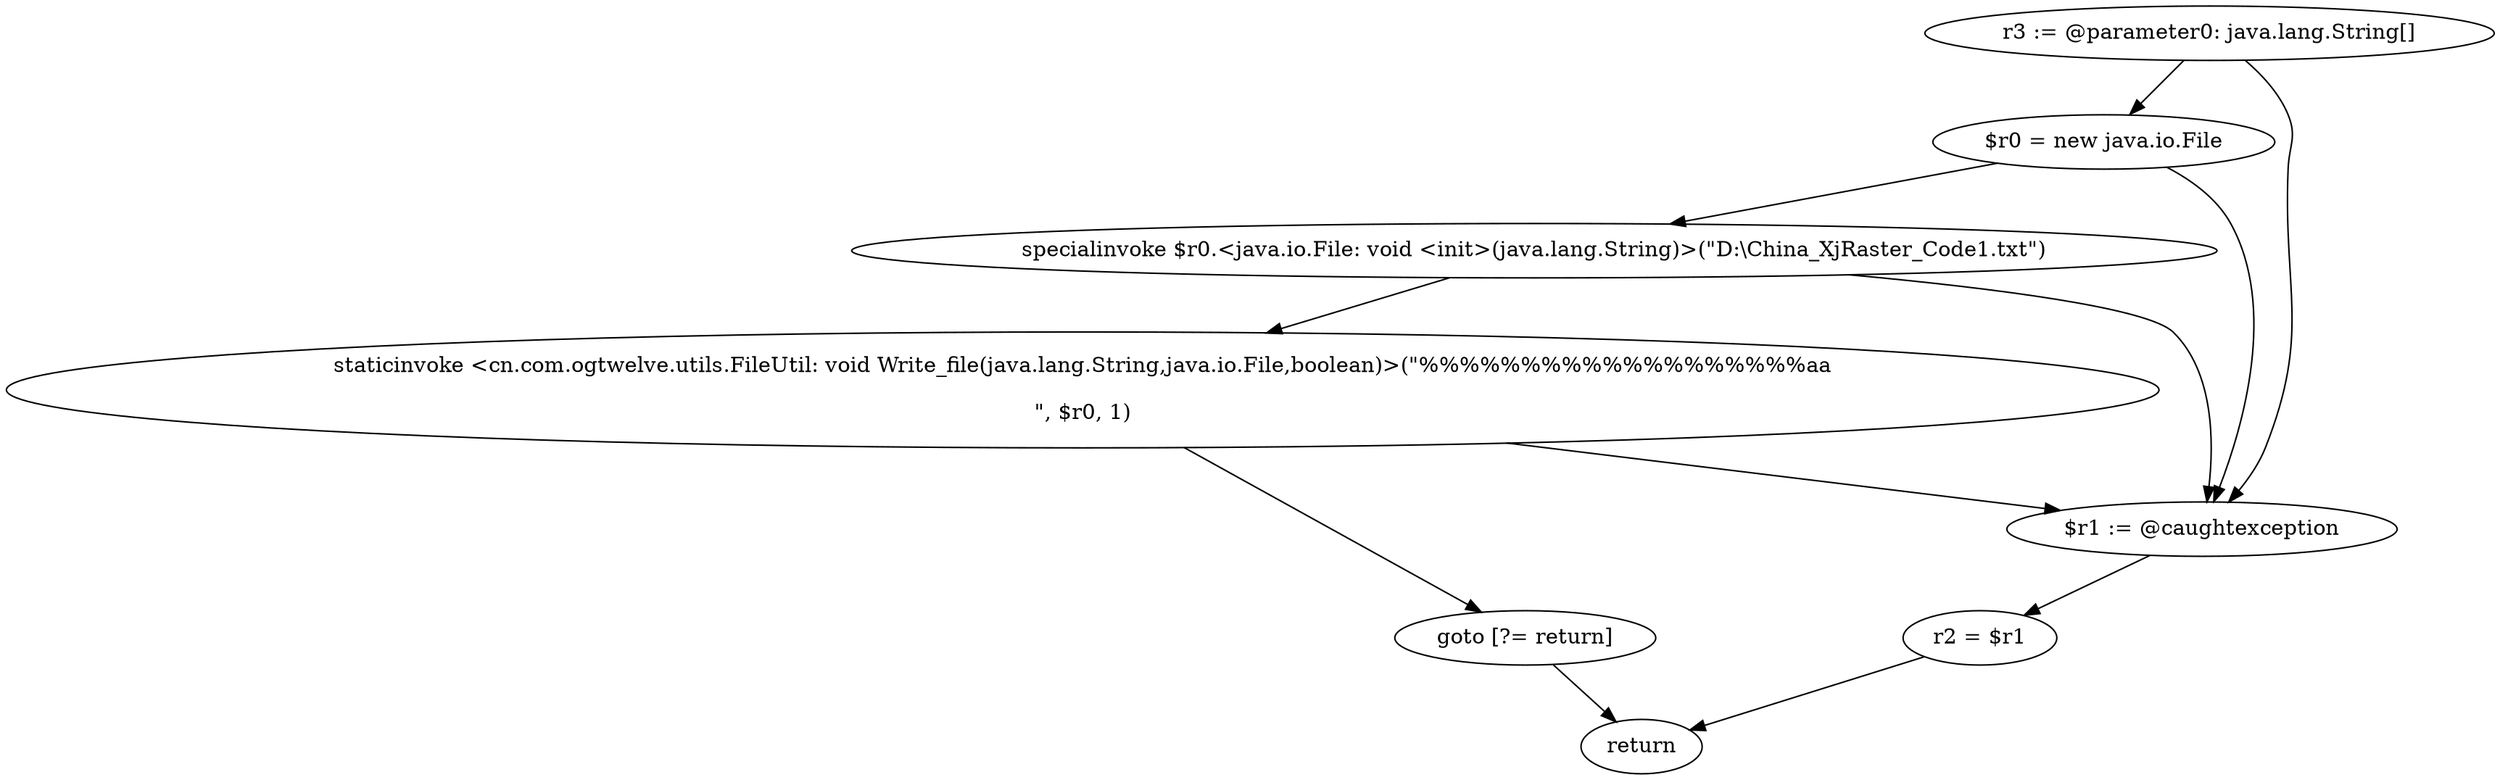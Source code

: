 digraph "unitGraph" {
    "r3 := @parameter0: java.lang.String[]"
    "$r0 = new java.io.File"
    "specialinvoke $r0.<java.io.File: void <init>(java.lang.String)>(\"D:\\China_XjRaster_Code1.txt\")"
    "staticinvoke <cn.com.ogtwelve.utils.FileUtil: void Write_file(java.lang.String,java.io.File,boolean)>(\"%%%%%%%%%%%%%%%%%%%aa\r\n\", $r0, 1)"
    "goto [?= return]"
    "$r1 := @caughtexception"
    "r2 = $r1"
    "return"
    "r3 := @parameter0: java.lang.String[]"->"$r0 = new java.io.File";
    "r3 := @parameter0: java.lang.String[]"->"$r1 := @caughtexception";
    "$r0 = new java.io.File"->"specialinvoke $r0.<java.io.File: void <init>(java.lang.String)>(\"D:\\China_XjRaster_Code1.txt\")";
    "$r0 = new java.io.File"->"$r1 := @caughtexception";
    "specialinvoke $r0.<java.io.File: void <init>(java.lang.String)>(\"D:\\China_XjRaster_Code1.txt\")"->"staticinvoke <cn.com.ogtwelve.utils.FileUtil: void Write_file(java.lang.String,java.io.File,boolean)>(\"%%%%%%%%%%%%%%%%%%%aa\r\n\", $r0, 1)";
    "specialinvoke $r0.<java.io.File: void <init>(java.lang.String)>(\"D:\\China_XjRaster_Code1.txt\")"->"$r1 := @caughtexception";
    "staticinvoke <cn.com.ogtwelve.utils.FileUtil: void Write_file(java.lang.String,java.io.File,boolean)>(\"%%%%%%%%%%%%%%%%%%%aa\r\n\", $r0, 1)"->"goto [?= return]";
    "staticinvoke <cn.com.ogtwelve.utils.FileUtil: void Write_file(java.lang.String,java.io.File,boolean)>(\"%%%%%%%%%%%%%%%%%%%aa\r\n\", $r0, 1)"->"$r1 := @caughtexception";
    "goto [?= return]"->"return";
    "$r1 := @caughtexception"->"r2 = $r1";
    "r2 = $r1"->"return";
}
